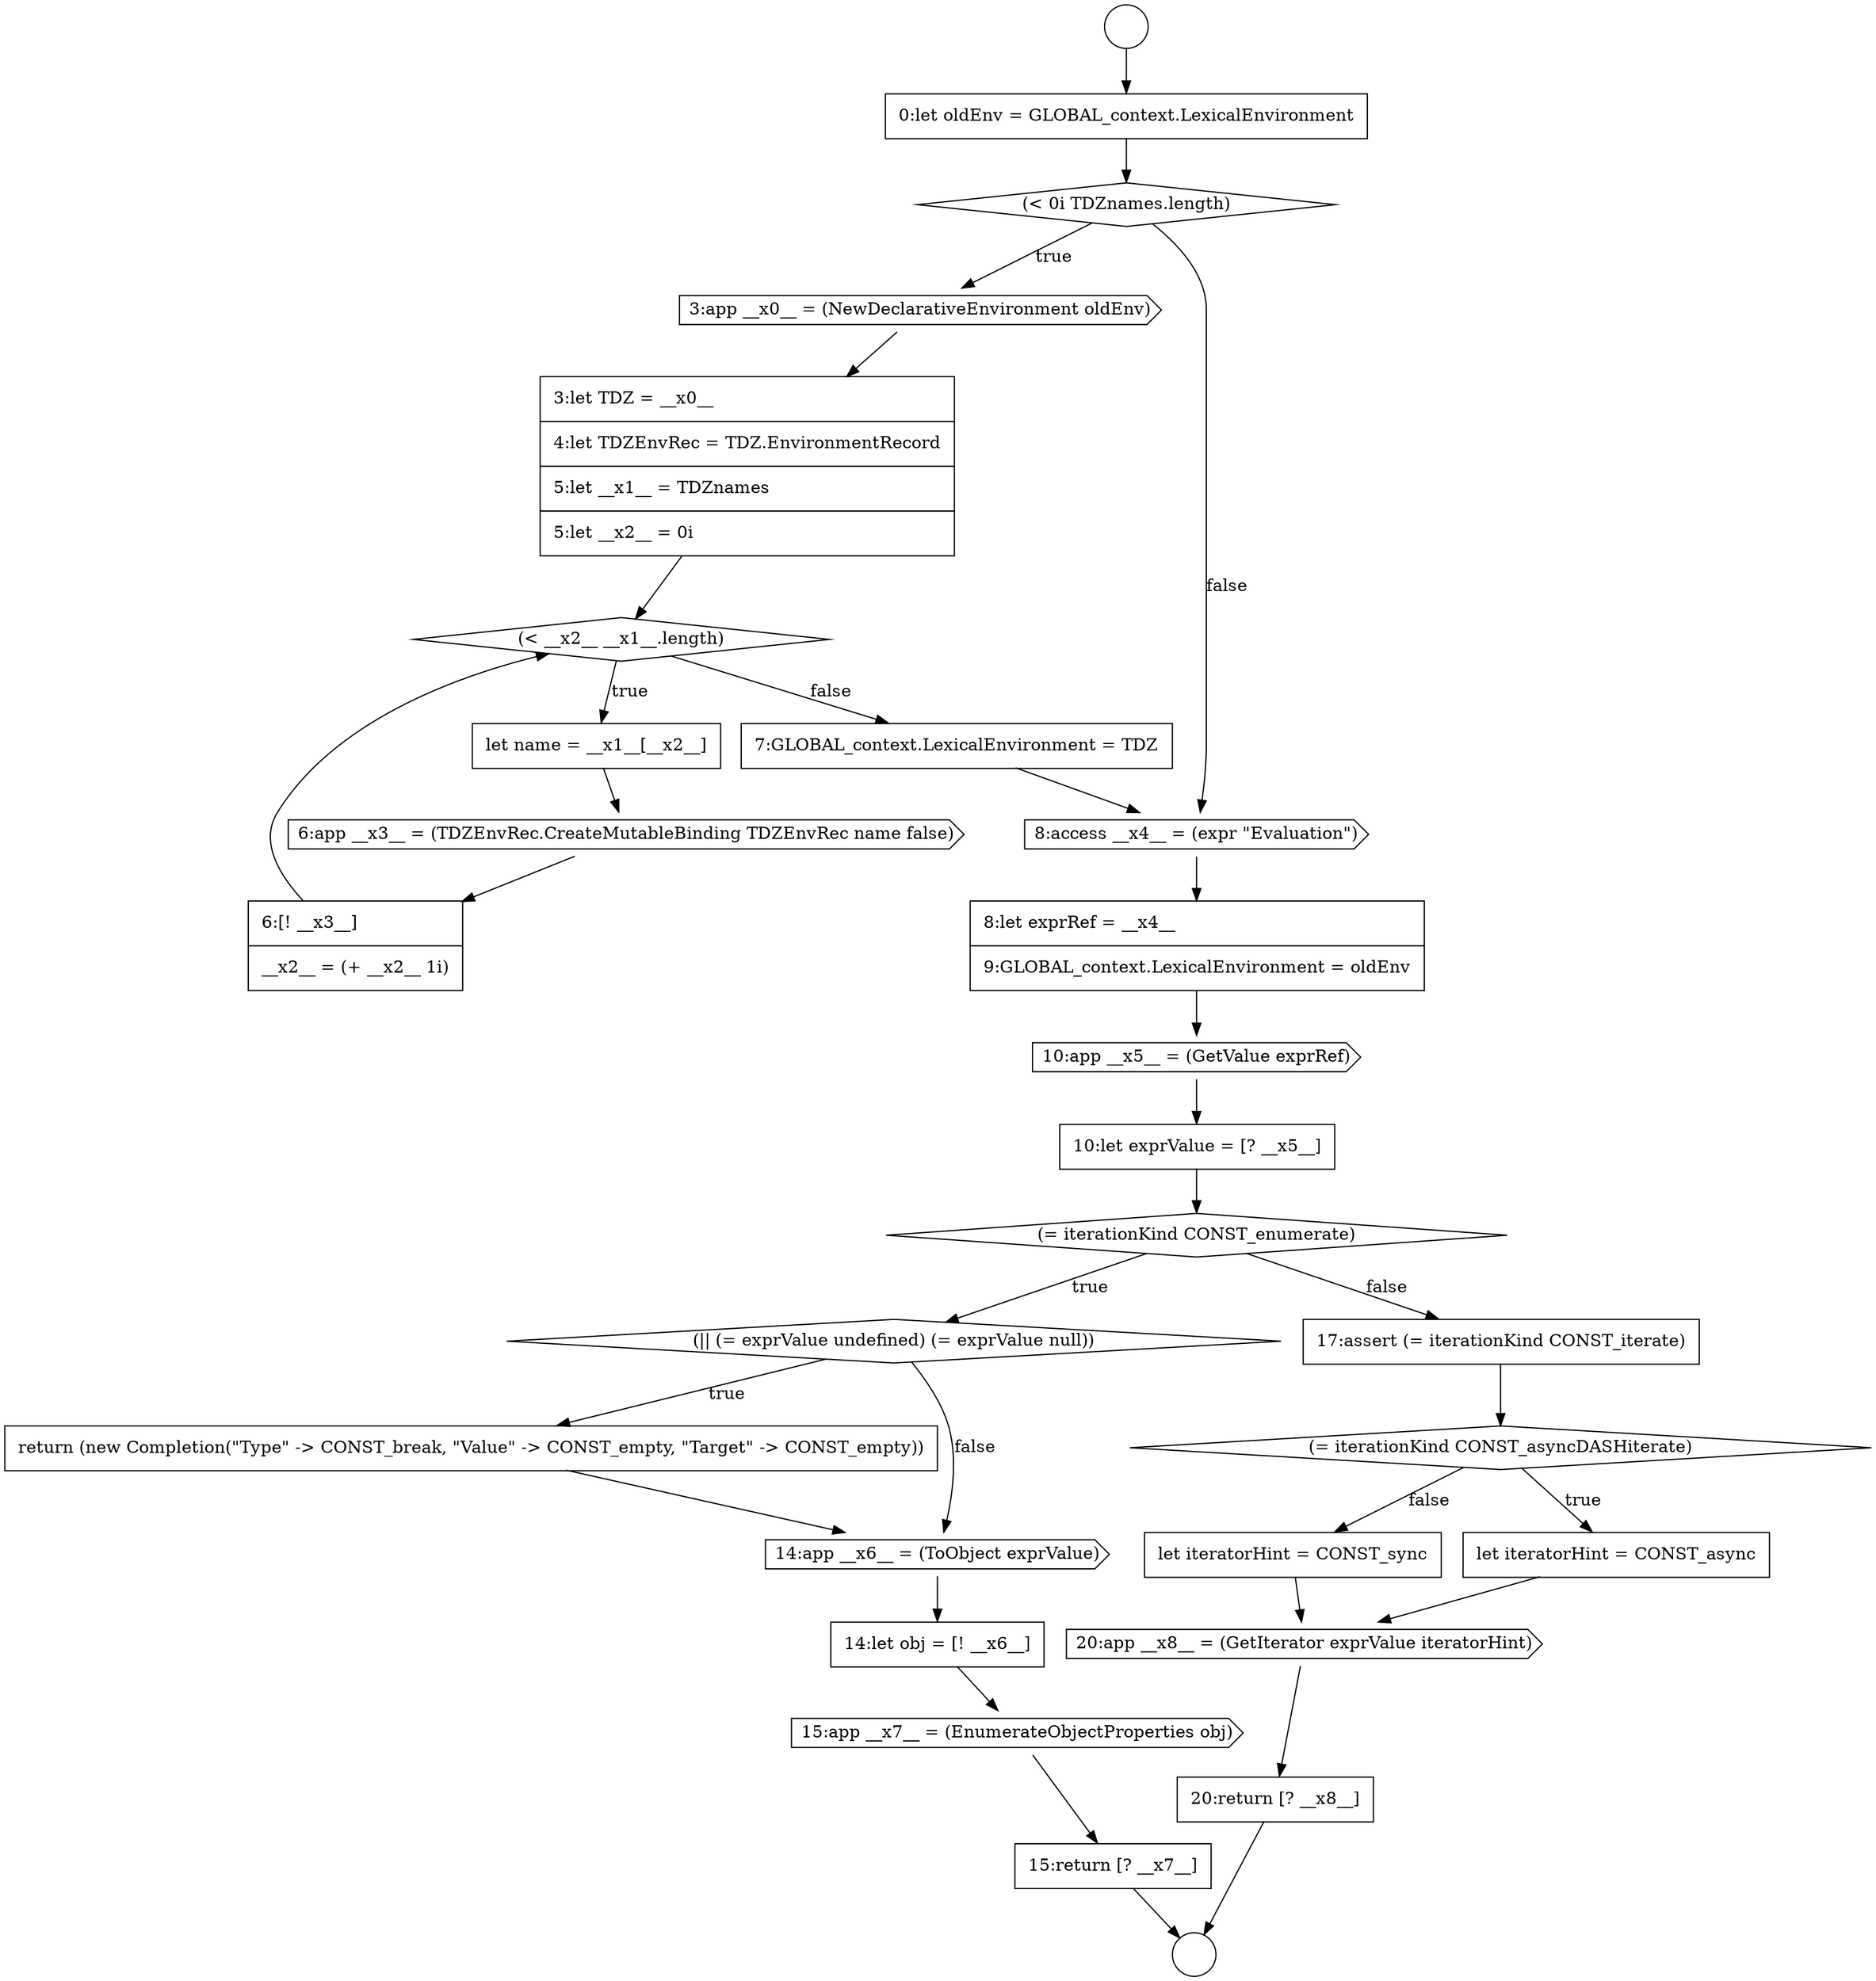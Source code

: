 digraph {
  node7182 [shape=diamond, label=<<font color="black">(|| (= exprValue undefined) (= exprValue null))</font>> color="black" fillcolor="white" style=filled]
  node7188 [shape=none, margin=0, label=<<font color="black">
    <table border="0" cellborder="1" cellspacing="0" cellpadding="10">
      <tr><td align="left">17:assert (= iterationKind CONST_iterate)</td></tr>
    </table>
  </font>> color="black" fillcolor="white" style=filled]
  node7183 [shape=none, margin=0, label=<<font color="black">
    <table border="0" cellborder="1" cellspacing="0" cellpadding="10">
      <tr><td align="left">return (new Completion(&quot;Type&quot; -&gt; CONST_break, &quot;Value&quot; -&gt; CONST_empty, &quot;Target&quot; -&gt; CONST_empty))</td></tr>
    </table>
  </font>> color="black" fillcolor="white" style=filled]
  node7175 [shape=none, margin=0, label=<<font color="black">
    <table border="0" cellborder="1" cellspacing="0" cellpadding="10">
      <tr><td align="left">6:[! __x3__]</td></tr>
      <tr><td align="left">__x2__ = (+ __x2__ 1i)</td></tr>
    </table>
  </font>> color="black" fillcolor="white" style=filled]
  node7170 [shape=cds, label=<<font color="black">3:app __x0__ = (NewDeclarativeEnvironment oldEnv)</font>> color="black" fillcolor="white" style=filled]
  node7179 [shape=cds, label=<<font color="black">10:app __x5__ = (GetValue exprRef)</font>> color="black" fillcolor="white" style=filled]
  node7185 [shape=none, margin=0, label=<<font color="black">
    <table border="0" cellborder="1" cellspacing="0" cellpadding="10">
      <tr><td align="left">14:let obj = [! __x6__]</td></tr>
    </table>
  </font>> color="black" fillcolor="white" style=filled]
  node7173 [shape=none, margin=0, label=<<font color="black">
    <table border="0" cellborder="1" cellspacing="0" cellpadding="10">
      <tr><td align="left">let name = __x1__[__x2__]</td></tr>
    </table>
  </font>> color="black" fillcolor="white" style=filled]
  node7189 [shape=diamond, label=<<font color="black">(= iterationKind CONST_asyncDASHiterate)</font>> color="black" fillcolor="white" style=filled]
  node7193 [shape=none, margin=0, label=<<font color="black">
    <table border="0" cellborder="1" cellspacing="0" cellpadding="10">
      <tr><td align="left">20:return [? __x8__]</td></tr>
    </table>
  </font>> color="black" fillcolor="white" style=filled]
  node7180 [shape=none, margin=0, label=<<font color="black">
    <table border="0" cellborder="1" cellspacing="0" cellpadding="10">
      <tr><td align="left">10:let exprValue = [? __x5__]</td></tr>
    </table>
  </font>> color="black" fillcolor="white" style=filled]
  node7191 [shape=none, margin=0, label=<<font color="black">
    <table border="0" cellborder="1" cellspacing="0" cellpadding="10">
      <tr><td align="left">let iteratorHint = CONST_sync</td></tr>
    </table>
  </font>> color="black" fillcolor="white" style=filled]
  node7186 [shape=cds, label=<<font color="black">15:app __x7__ = (EnumerateObjectProperties obj)</font>> color="black" fillcolor="white" style=filled]
  node7172 [shape=diamond, label=<<font color="black">(&lt; __x2__ __x1__.length)</font>> color="black" fillcolor="white" style=filled]
  node7190 [shape=none, margin=0, label=<<font color="black">
    <table border="0" cellborder="1" cellspacing="0" cellpadding="10">
      <tr><td align="left">let iteratorHint = CONST_async</td></tr>
    </table>
  </font>> color="black" fillcolor="white" style=filled]
  node7166 [shape=circle label=" " color="black" fillcolor="white" style=filled]
  node7192 [shape=cds, label=<<font color="black">20:app __x8__ = (GetIterator exprValue iteratorHint)</font>> color="black" fillcolor="white" style=filled]
  node7177 [shape=cds, label=<<font color="black">8:access __x4__ = (expr &quot;Evaluation&quot;)</font>> color="black" fillcolor="white" style=filled]
  node7167 [shape=circle label=" " color="black" fillcolor="white" style=filled]
  node7187 [shape=none, margin=0, label=<<font color="black">
    <table border="0" cellborder="1" cellspacing="0" cellpadding="10">
      <tr><td align="left">15:return [? __x7__]</td></tr>
    </table>
  </font>> color="black" fillcolor="white" style=filled]
  node7171 [shape=none, margin=0, label=<<font color="black">
    <table border="0" cellborder="1" cellspacing="0" cellpadding="10">
      <tr><td align="left">3:let TDZ = __x0__</td></tr>
      <tr><td align="left">4:let TDZEnvRec = TDZ.EnvironmentRecord</td></tr>
      <tr><td align="left">5:let __x1__ = TDZnames</td></tr>
      <tr><td align="left">5:let __x2__ = 0i</td></tr>
    </table>
  </font>> color="black" fillcolor="white" style=filled]
  node7184 [shape=cds, label=<<font color="black">14:app __x6__ = (ToObject exprValue)</font>> color="black" fillcolor="white" style=filled]
  node7176 [shape=none, margin=0, label=<<font color="black">
    <table border="0" cellborder="1" cellspacing="0" cellpadding="10">
      <tr><td align="left">7:GLOBAL_context.LexicalEnvironment = TDZ</td></tr>
    </table>
  </font>> color="black" fillcolor="white" style=filled]
  node7181 [shape=diamond, label=<<font color="black">(= iterationKind CONST_enumerate)</font>> color="black" fillcolor="white" style=filled]
  node7168 [shape=none, margin=0, label=<<font color="black">
    <table border="0" cellborder="1" cellspacing="0" cellpadding="10">
      <tr><td align="left">0:let oldEnv = GLOBAL_context.LexicalEnvironment</td></tr>
    </table>
  </font>> color="black" fillcolor="white" style=filled]
  node7178 [shape=none, margin=0, label=<<font color="black">
    <table border="0" cellborder="1" cellspacing="0" cellpadding="10">
      <tr><td align="left">8:let exprRef = __x4__</td></tr>
      <tr><td align="left">9:GLOBAL_context.LexicalEnvironment = oldEnv</td></tr>
    </table>
  </font>> color="black" fillcolor="white" style=filled]
  node7169 [shape=diamond, label=<<font color="black">(&lt; 0i TDZnames.length)</font>> color="black" fillcolor="white" style=filled]
  node7174 [shape=cds, label=<<font color="black">6:app __x3__ = (TDZEnvRec.CreateMutableBinding TDZEnvRec name false)</font>> color="black" fillcolor="white" style=filled]
  node7178 -> node7179 [ color="black"]
  node7173 -> node7174 [ color="black"]
  node7193 -> node7167 [ color="black"]
  node7192 -> node7193 [ color="black"]
  node7183 -> node7184 [ color="black"]
  node7172 -> node7173 [label=<<font color="black">true</font>> color="black"]
  node7172 -> node7176 [label=<<font color="black">false</font>> color="black"]
  node7171 -> node7172 [ color="black"]
  node7169 -> node7170 [label=<<font color="black">true</font>> color="black"]
  node7169 -> node7177 [label=<<font color="black">false</font>> color="black"]
  node7176 -> node7177 [ color="black"]
  node7190 -> node7192 [ color="black"]
  node7188 -> node7189 [ color="black"]
  node7177 -> node7178 [ color="black"]
  node7185 -> node7186 [ color="black"]
  node7182 -> node7183 [label=<<font color="black">true</font>> color="black"]
  node7182 -> node7184 [label=<<font color="black">false</font>> color="black"]
  node7170 -> node7171 [ color="black"]
  node7189 -> node7190 [label=<<font color="black">true</font>> color="black"]
  node7189 -> node7191 [label=<<font color="black">false</font>> color="black"]
  node7181 -> node7182 [label=<<font color="black">true</font>> color="black"]
  node7181 -> node7188 [label=<<font color="black">false</font>> color="black"]
  node7166 -> node7168 [ color="black"]
  node7184 -> node7185 [ color="black"]
  node7175 -> node7172 [ color="black"]
  node7174 -> node7175 [ color="black"]
  node7180 -> node7181 [ color="black"]
  node7168 -> node7169 [ color="black"]
  node7179 -> node7180 [ color="black"]
  node7191 -> node7192 [ color="black"]
  node7187 -> node7167 [ color="black"]
  node7186 -> node7187 [ color="black"]
}
